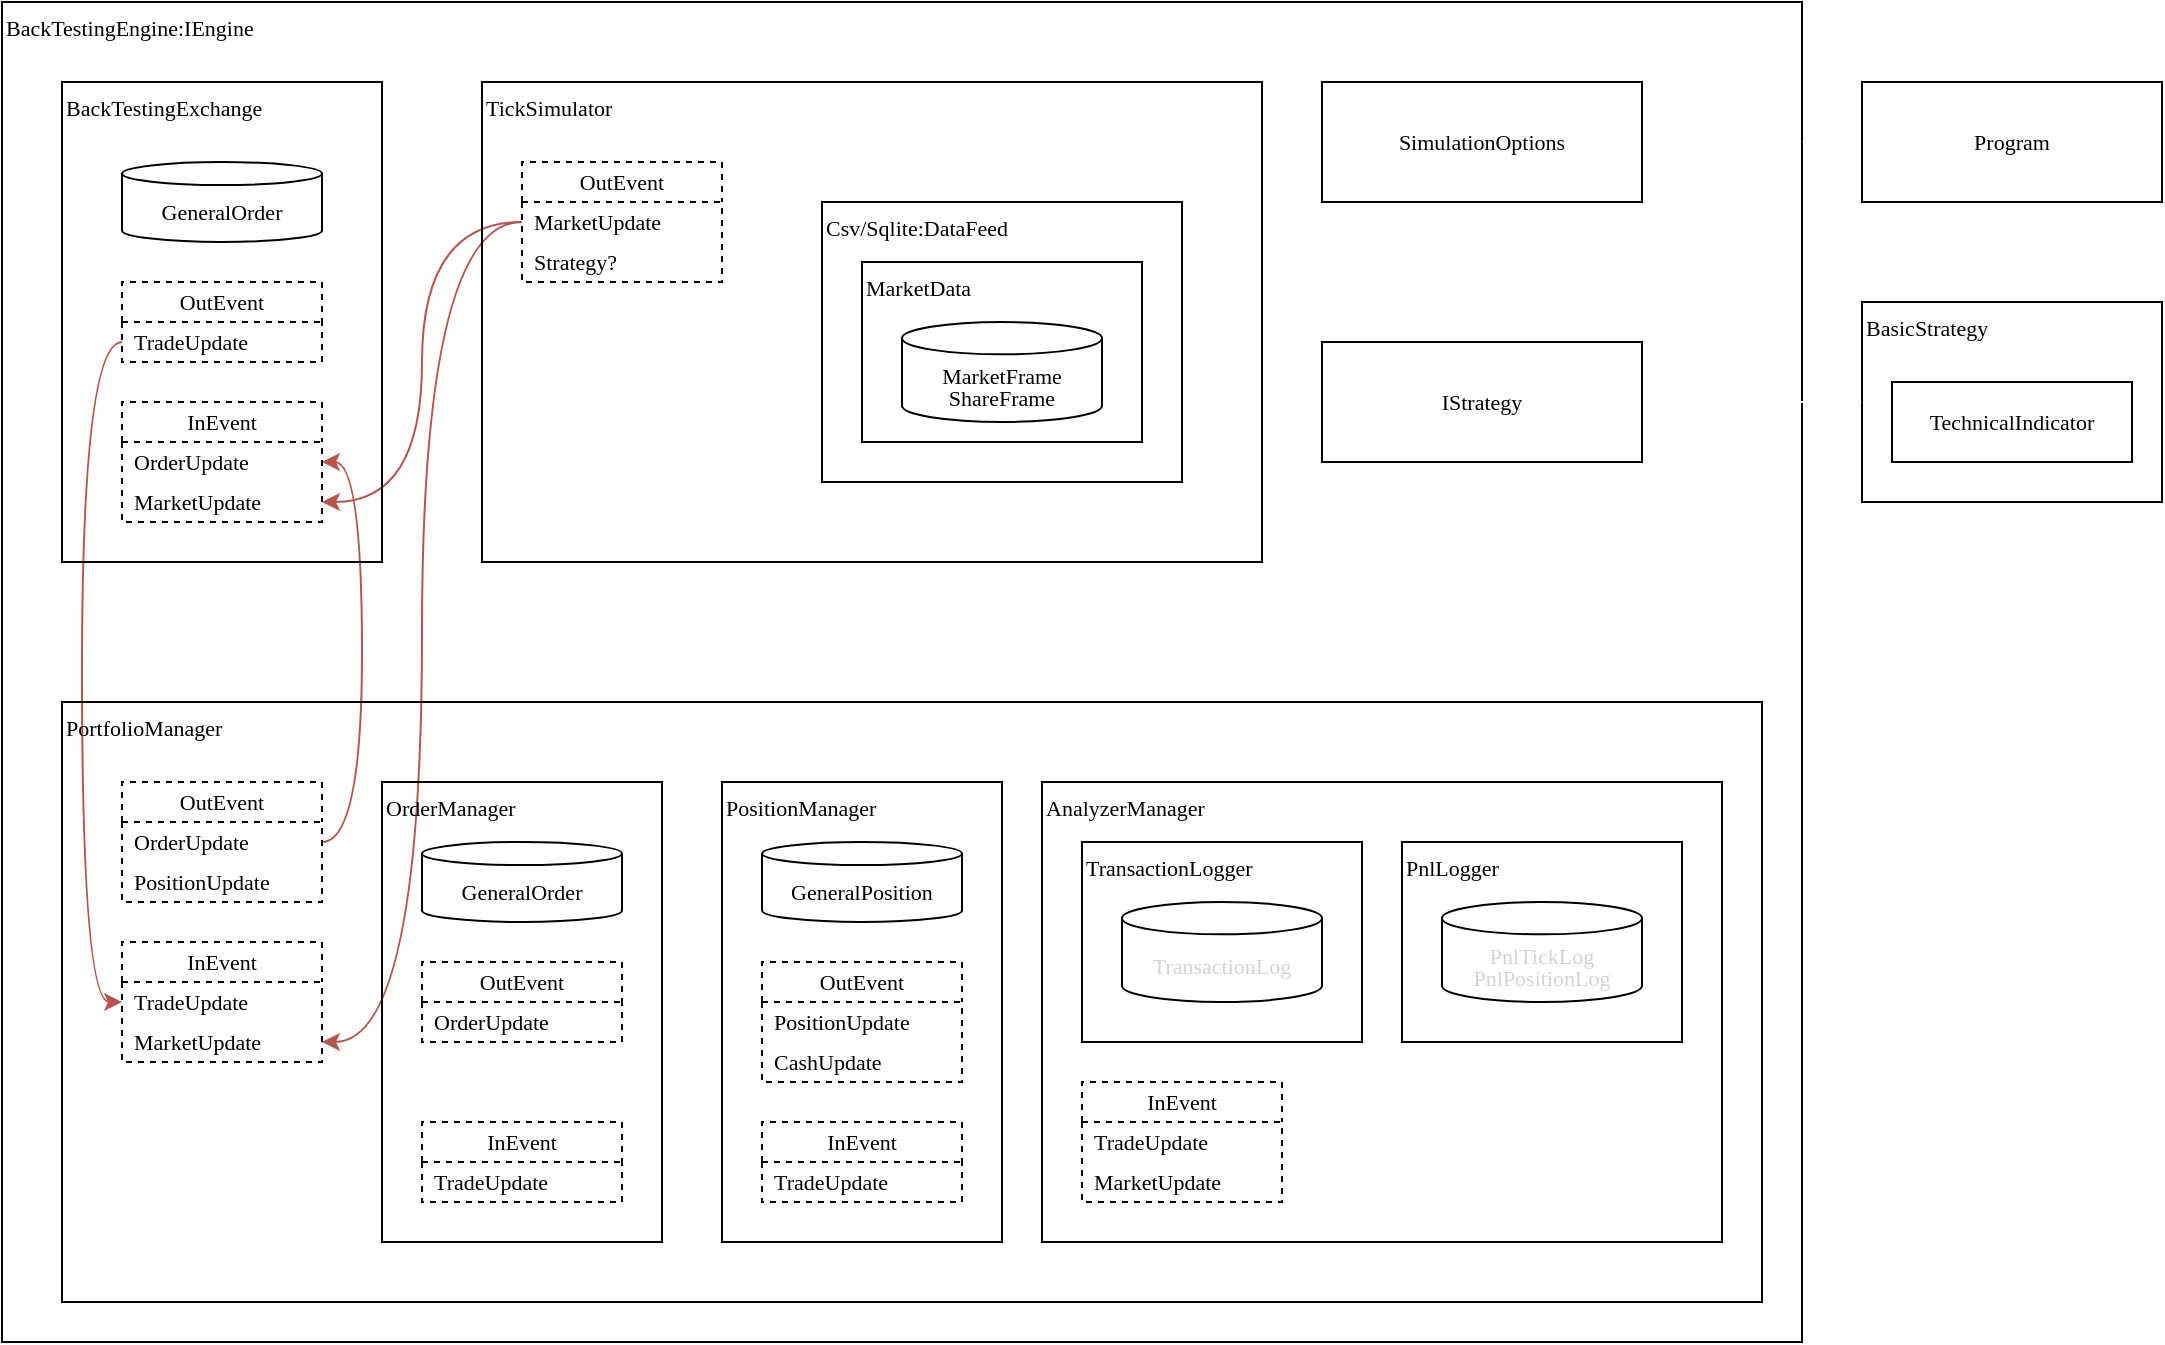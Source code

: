 <mxfile compressed="false" version="18.0.6" type="device">
  <diagram id="RBpdQvFY65Nsy8YPTfME" name="第 1 页">
    <mxGraphModel dx="942" dy="684" grid="1" gridSize="10" guides="1" tooltips="1" connect="1" arrows="1" fold="1" page="1" pageScale="1" pageWidth="1169" pageHeight="827" math="0" shadow="0">
      <root>
        <mxCell id="0" />
        <mxCell id="1" parent="0" />
        <mxCell id="KZMCpUUwi4YCkjfUWE30-58" style="edgeStyle=orthogonalEdgeStyle;curved=1;orthogonalLoop=1;jettySize=auto;html=1;exitX=1;exitY=0.5;exitDx=0;exitDy=0;entryX=1;entryY=0.5;entryDx=0;entryDy=0;strokeColor=#B85450;fontFamily=Consolas;fontSize=11;" parent="1" source="KZMCpUUwi4YCkjfUWE30-29" target="KZMCpUUwi4YCkjfUWE30-15" edge="1">
          <mxGeometry relative="1" as="geometry" />
        </mxCell>
        <mxCell id="KZMCpUUwi4YCkjfUWE30-65" style="edgeStyle=orthogonalEdgeStyle;curved=1;orthogonalLoop=1;jettySize=auto;html=1;exitX=0;exitY=0.5;exitDx=0;exitDy=0;entryX=0;entryY=0.5;entryDx=0;entryDy=0;strokeColor=#B85450;fontFamily=Consolas;fontSize=11;" parent="1" source="KZMCpUUwi4YCkjfUWE30-11" target="KZMCpUUwi4YCkjfUWE30-26" edge="1">
          <mxGeometry relative="1" as="geometry" />
        </mxCell>
        <mxCell id="s2QlvHtEhAZJWmzoDh-3-1" style="edgeStyle=orthogonalEdgeStyle;orthogonalLoop=1;jettySize=auto;html=1;exitX=0;exitY=0.5;exitDx=0;exitDy=0;entryX=1;entryY=0.5;entryDx=0;entryDy=0;curved=1;strokeColor=#B85450;" edge="1" parent="1" source="KZMCpUUwi4YCkjfUWE30-23" target="KZMCpUUwi4YCkjfUWE30-16">
          <mxGeometry relative="1" as="geometry" />
        </mxCell>
        <mxCell id="s2QlvHtEhAZJWmzoDh-3-3" style="edgeStyle=orthogonalEdgeStyle;curved=1;orthogonalLoop=1;jettySize=auto;html=1;exitX=0;exitY=0.5;exitDx=0;exitDy=0;entryX=1;entryY=0.5;entryDx=0;entryDy=0;strokeColor=#B85450;" edge="1" parent="1" source="KZMCpUUwi4YCkjfUWE30-23" target="KZMCpUUwi4YCkjfUWE30-27">
          <mxGeometry relative="1" as="geometry" />
        </mxCell>
        <mxCell id="mXMzZNQ0g-Ou7os5mHfn-1" value="BasicStrategy" style="rounded=0;whiteSpace=wrap;html=1;fillColor=none;align=left;verticalAlign=top;fontFamily=Consolas;fontSize=11;" parent="1" vertex="1">
          <mxGeometry x="990" y="230" width="150" height="100" as="geometry" />
        </mxCell>
        <mxCell id="qF3u3loVeFJ1pEqu5Syw-4" value="BackTestingEngine:IEngine" style="rounded=0;whiteSpace=wrap;html=1;fillColor=none;align=left;verticalAlign=top;fontFamily=Consolas;fontSize=11;" parent="1" vertex="1">
          <mxGeometry x="60" y="80" width="900" height="670" as="geometry" />
        </mxCell>
        <mxCell id="txAT3neBoO62n9X_Nw5Z-19" style="edgeStyle=orthogonalEdgeStyle;rounded=0;orthogonalLoop=1;jettySize=auto;html=1;exitX=1;exitY=0.5;exitDx=0;exitDy=0;entryX=0;entryY=0.5;entryDx=0;entryDy=0;fontColor=#B85450;strokeColor=#FFFFFF;fontFamily=Consolas;fontSize=11;" parent="1" source="qF3u3loVeFJ1pEqu5Syw-8" target="mXMzZNQ0g-Ou7os5mHfn-1" edge="1">
          <mxGeometry relative="1" as="geometry" />
        </mxCell>
        <mxCell id="qF3u3loVeFJ1pEqu5Syw-8" value="IStrategy" style="rounded=0;whiteSpace=wrap;html=1;fillColor=none;align=center;verticalAlign=middle;fontFamily=Consolas;fontSize=11;" parent="1" vertex="1">
          <mxGeometry x="720" y="250" width="160" height="60" as="geometry" />
        </mxCell>
        <mxCell id="qF3u3loVeFJ1pEqu5Syw-9" value="TechnicalIndicator" style="rounded=0;whiteSpace=wrap;html=1;fillColor=none;align=center;verticalAlign=middle;fontFamily=Consolas;fontSize=11;" parent="1" vertex="1">
          <mxGeometry x="1005" y="270" width="120" height="40" as="geometry" />
        </mxCell>
        <mxCell id="qF3u3loVeFJ1pEqu5Syw-10" value="PortfolioManager" style="rounded=0;whiteSpace=wrap;html=1;fillColor=none;align=left;verticalAlign=top;fontFamily=Consolas;fontSize=11;" parent="1" vertex="1">
          <mxGeometry x="90" y="430" width="850" height="300" as="geometry" />
        </mxCell>
        <mxCell id="txAT3neBoO62n9X_Nw5Z-18" style="edgeStyle=orthogonalEdgeStyle;rounded=0;orthogonalLoop=1;jettySize=auto;html=1;exitX=0;exitY=0.5;exitDx=0;exitDy=0;fontColor=#B85450;strokeColor=#FFFFFF;fontFamily=Consolas;fontSize=11;" parent="1" source="mXMzZNQ0g-Ou7os5mHfn-3" edge="1">
          <mxGeometry relative="1" as="geometry">
            <mxPoint x="960" y="150" as="targetPoint" />
          </mxGeometry>
        </mxCell>
        <mxCell id="mXMzZNQ0g-Ou7os5mHfn-3" value="Program" style="rounded=0;whiteSpace=wrap;html=1;fillColor=none;align=center;verticalAlign=middle;fontFamily=Consolas;fontSize=11;" parent="1" vertex="1">
          <mxGeometry x="990" y="120" width="150" height="60" as="geometry" />
        </mxCell>
        <mxCell id="KNElKZGZja4anB7XShgt-4" value="&lt;span style=&quot;text-align: left; font-size: 11px;&quot;&gt;Simulation&lt;/span&gt;Options" style="rounded=0;whiteSpace=wrap;html=1;fillColor=none;align=center;verticalAlign=middle;fontFamily=Consolas;fontSize=11;" parent="1" vertex="1">
          <mxGeometry x="720" y="120" width="160" height="60" as="geometry" />
        </mxCell>
        <mxCell id="mXMzZNQ0g-Ou7os5mHfn-5" value="TickSimulator" style="rounded=0;whiteSpace=wrap;html=1;fillColor=none;align=left;verticalAlign=top;fontFamily=Consolas;fontSize=11;" parent="1" vertex="1">
          <mxGeometry x="300" y="120" width="390" height="240" as="geometry" />
        </mxCell>
        <mxCell id="KNElKZGZja4anB7XShgt-2" value="Csv/Sqlite:DataFeed" style="rounded=0;whiteSpace=wrap;html=1;fillColor=none;align=left;verticalAlign=top;fontFamily=Consolas;fontSize=11;" parent="1" vertex="1">
          <mxGeometry x="470" y="180" width="180" height="140" as="geometry" />
        </mxCell>
        <mxCell id="KNElKZGZja4anB7XShgt-3" value="MarketData" style="rounded=0;whiteSpace=wrap;html=1;fillColor=none;align=left;verticalAlign=top;fontFamily=Consolas;fontSize=11;" parent="1" vertex="1">
          <mxGeometry x="490" y="210" width="140" height="90" as="geometry" />
        </mxCell>
        <mxCell id="qF3u3loVeFJ1pEqu5Syw-7" value="BackTestingExchange" style="rounded=0;whiteSpace=wrap;html=1;fillColor=none;align=left;verticalAlign=top;fontFamily=Consolas;fontSize=11;" parent="1" vertex="1">
          <mxGeometry x="90" y="120" width="160" height="240" as="geometry" />
        </mxCell>
        <mxCell id="KZMCpUUwi4YCkjfUWE30-10" value="OutEvent" style="swimlane;fontStyle=0;childLayout=stackLayout;horizontal=1;startSize=20;horizontalStack=0;resizeParent=1;resizeParentMax=0;resizeLast=0;collapsible=1;marginBottom=0;whiteSpace=wrap;html=1;dashed=1;fillColor=none;fontFamily=Consolas;fontSize=11;" parent="1" vertex="1">
          <mxGeometry x="120" y="220" width="100" height="40" as="geometry" />
        </mxCell>
        <mxCell id="KZMCpUUwi4YCkjfUWE30-11" value="TradeUpdate" style="text;strokeColor=none;fillColor=none;align=left;verticalAlign=middle;spacingLeft=4;spacingRight=4;overflow=hidden;points=[[0,0.5],[1,0.5]];portConstraint=eastwest;rotatable=0;whiteSpace=wrap;html=1;fontFamily=Consolas;fontSize=11;" parent="KZMCpUUwi4YCkjfUWE30-10" vertex="1">
          <mxGeometry y="20" width="100" height="20" as="geometry" />
        </mxCell>
        <mxCell id="KZMCpUUwi4YCkjfUWE30-14" value="InEvent" style="swimlane;fontStyle=0;childLayout=stackLayout;horizontal=1;startSize=20;horizontalStack=0;resizeParent=1;resizeParentMax=0;resizeLast=0;collapsible=1;marginBottom=0;whiteSpace=wrap;html=1;dashed=1;fillColor=none;fontFamily=Consolas;fontSize=11;" parent="1" vertex="1">
          <mxGeometry x="120" y="280" width="100" height="60" as="geometry" />
        </mxCell>
        <mxCell id="KZMCpUUwi4YCkjfUWE30-15" value="OrderUpdate" style="text;strokeColor=none;fillColor=none;align=left;verticalAlign=middle;spacingLeft=4;spacingRight=4;overflow=hidden;points=[[0,0.5],[1,0.5]];portConstraint=eastwest;rotatable=0;whiteSpace=wrap;html=1;fontFamily=Consolas;fontSize=11;" parent="KZMCpUUwi4YCkjfUWE30-14" vertex="1">
          <mxGeometry y="20" width="100" height="20" as="geometry" />
        </mxCell>
        <mxCell id="KZMCpUUwi4YCkjfUWE30-16" value="MarketUpdate" style="text;strokeColor=none;fillColor=none;align=left;verticalAlign=middle;spacingLeft=4;spacingRight=4;overflow=hidden;points=[[0,0.5],[1,0.5]];portConstraint=eastwest;rotatable=0;whiteSpace=wrap;html=1;fontFamily=Consolas;fontSize=11;" parent="KZMCpUUwi4YCkjfUWE30-14" vertex="1">
          <mxGeometry y="40" width="100" height="20" as="geometry" />
        </mxCell>
        <mxCell id="KZMCpUUwi4YCkjfUWE30-17" value="GeneralOrder" style="shape=cylinder3;whiteSpace=wrap;html=1;boundedLbl=1;backgroundOutline=1;size=5.778;fontFamily=Consolas;fillColor=none;fontSize=11;" parent="1" vertex="1">
          <mxGeometry x="120" y="160" width="100" height="40" as="geometry" />
        </mxCell>
        <mxCell id="KZMCpUUwi4YCkjfUWE30-20" value="&lt;p style=&quot;line-height: 100%;&quot;&gt;MarketFrame&lt;br style=&quot;font-size: 11px;&quot;&gt;ShareFrame&lt;/p&gt;" style="shape=cylinder3;whiteSpace=wrap;html=1;boundedLbl=1;backgroundOutline=1;size=8.091;fontFamily=Consolas;fillColor=none;fontSize=11;" parent="1" vertex="1">
          <mxGeometry x="510" y="240" width="100" height="50" as="geometry" />
        </mxCell>
        <mxCell id="KZMCpUUwi4YCkjfUWE30-22" value="OutEvent" style="swimlane;fontStyle=0;childLayout=stackLayout;horizontal=1;startSize=20;horizontalStack=0;resizeParent=1;resizeParentMax=0;resizeLast=0;collapsible=1;marginBottom=0;whiteSpace=wrap;html=1;dashed=1;fillColor=none;fontFamily=Consolas;fontSize=11;" parent="1" vertex="1">
          <mxGeometry x="320" y="160" width="100" height="60" as="geometry" />
        </mxCell>
        <mxCell id="KZMCpUUwi4YCkjfUWE30-23" value="MarketUpdate" style="text;strokeColor=none;fillColor=none;align=left;verticalAlign=middle;spacingLeft=4;spacingRight=4;overflow=hidden;points=[[0,0.5],[1,0.5]];portConstraint=eastwest;rotatable=0;whiteSpace=wrap;html=1;fontFamily=Consolas;fontSize=11;" parent="KZMCpUUwi4YCkjfUWE30-22" vertex="1">
          <mxGeometry y="20" width="100" height="20" as="geometry" />
        </mxCell>
        <mxCell id="KZMCpUUwi4YCkjfUWE30-24" value="Strategy?" style="text;strokeColor=none;fillColor=none;align=left;verticalAlign=middle;spacingLeft=4;spacingRight=4;overflow=hidden;points=[[0,0.5],[1,0.5]];portConstraint=eastwest;rotatable=0;whiteSpace=wrap;html=1;fontFamily=Consolas;fontSize=11;" parent="KZMCpUUwi4YCkjfUWE30-22" vertex="1">
          <mxGeometry y="40" width="100" height="20" as="geometry" />
        </mxCell>
        <mxCell id="KZMCpUUwi4YCkjfUWE30-25" value="InEvent" style="swimlane;fontStyle=0;childLayout=stackLayout;horizontal=1;startSize=20;horizontalStack=0;resizeParent=1;resizeParentMax=0;resizeLast=0;collapsible=1;marginBottom=0;whiteSpace=wrap;html=1;dashed=1;fillColor=none;fontFamily=Consolas;fontSize=11;" parent="1" vertex="1">
          <mxGeometry x="120" y="550" width="100" height="60" as="geometry" />
        </mxCell>
        <mxCell id="KZMCpUUwi4YCkjfUWE30-26" value="TradeUpdate" style="text;strokeColor=none;fillColor=none;align=left;verticalAlign=middle;spacingLeft=4;spacingRight=4;overflow=hidden;points=[[0,0.5],[1,0.5]];portConstraint=eastwest;rotatable=0;whiteSpace=wrap;html=1;fontFamily=Consolas;fontSize=11;" parent="KZMCpUUwi4YCkjfUWE30-25" vertex="1">
          <mxGeometry y="20" width="100" height="20" as="geometry" />
        </mxCell>
        <mxCell id="KZMCpUUwi4YCkjfUWE30-27" value="MarketUpdate" style="text;strokeColor=none;fillColor=none;align=left;verticalAlign=middle;spacingLeft=4;spacingRight=4;overflow=hidden;points=[[0,0.5],[1,0.5]];portConstraint=eastwest;rotatable=0;whiteSpace=wrap;html=1;fontFamily=Consolas;fontSize=11;" parent="KZMCpUUwi4YCkjfUWE30-25" vertex="1">
          <mxGeometry y="40" width="100" height="20" as="geometry" />
        </mxCell>
        <mxCell id="KZMCpUUwi4YCkjfUWE30-28" value="OutEvent" style="swimlane;fontStyle=0;childLayout=stackLayout;horizontal=1;startSize=20;horizontalStack=0;resizeParent=1;resizeParentMax=0;resizeLast=0;collapsible=1;marginBottom=0;whiteSpace=wrap;html=1;dashed=1;fillColor=none;fontFamily=Consolas;fontSize=11;" parent="1" vertex="1">
          <mxGeometry x="120" y="470" width="100" height="60" as="geometry" />
        </mxCell>
        <mxCell id="KZMCpUUwi4YCkjfUWE30-29" value="OrderUpdate" style="text;strokeColor=none;fillColor=none;align=left;verticalAlign=middle;spacingLeft=4;spacingRight=4;overflow=hidden;points=[[0,0.5],[1,0.5]];portConstraint=eastwest;rotatable=0;whiteSpace=wrap;html=1;fontFamily=Consolas;fontSize=11;" parent="KZMCpUUwi4YCkjfUWE30-28" vertex="1">
          <mxGeometry y="20" width="100" height="20" as="geometry" />
        </mxCell>
        <mxCell id="KZMCpUUwi4YCkjfUWE30-30" value="PositionUpdate" style="text;strokeColor=none;fillColor=none;align=left;verticalAlign=middle;spacingLeft=4;spacingRight=4;overflow=hidden;points=[[0,0.5],[1,0.5]];portConstraint=eastwest;rotatable=0;whiteSpace=wrap;html=1;fontFamily=Consolas;fontSize=11;" parent="KZMCpUUwi4YCkjfUWE30-28" vertex="1">
          <mxGeometry y="40" width="100" height="20" as="geometry" />
        </mxCell>
        <mxCell id="qF3u3loVeFJ1pEqu5Syw-17" value="PositionManager" style="rounded=0;whiteSpace=wrap;html=1;fillColor=none;align=left;verticalAlign=top;fontFamily=Consolas;fontSize=11;" parent="1" vertex="1">
          <mxGeometry x="420" y="470" width="140" height="230" as="geometry" />
        </mxCell>
        <mxCell id="qF3u3loVeFJ1pEqu5Syw-16" value="OrderManager" style="rounded=0;whiteSpace=wrap;html=1;fillColor=none;align=left;verticalAlign=top;fontFamily=Consolas;fontSize=11;" parent="1" vertex="1">
          <mxGeometry x="250" y="470" width="140" height="230" as="geometry" />
        </mxCell>
        <mxCell id="KZMCpUUwi4YCkjfUWE30-31" value="GeneralOrder" style="shape=cylinder3;whiteSpace=wrap;html=1;boundedLbl=1;backgroundOutline=1;size=5.778;fontFamily=Consolas;fillColor=none;fontSize=11;" parent="1" vertex="1">
          <mxGeometry x="270" y="500" width="100" height="40" as="geometry" />
        </mxCell>
        <mxCell id="KZMCpUUwi4YCkjfUWE30-32" value="OutEvent" style="swimlane;fontStyle=0;childLayout=stackLayout;horizontal=1;startSize=20;horizontalStack=0;resizeParent=1;resizeParentMax=0;resizeLast=0;collapsible=1;marginBottom=0;whiteSpace=wrap;html=1;dashed=1;fillColor=none;fontFamily=Consolas;fontSize=11;" parent="1" vertex="1">
          <mxGeometry x="270" y="560" width="100" height="40" as="geometry" />
        </mxCell>
        <mxCell id="KZMCpUUwi4YCkjfUWE30-33" value="OrderUpdate" style="text;strokeColor=none;fillColor=none;align=left;verticalAlign=middle;spacingLeft=4;spacingRight=4;overflow=hidden;points=[[0,0.5],[1,0.5]];portConstraint=eastwest;rotatable=0;whiteSpace=wrap;html=1;fontFamily=Consolas;fontSize=11;" parent="KZMCpUUwi4YCkjfUWE30-32" vertex="1">
          <mxGeometry y="20" width="100" height="20" as="geometry" />
        </mxCell>
        <mxCell id="KZMCpUUwi4YCkjfUWE30-35" value="InEvent" style="swimlane;fontStyle=0;childLayout=stackLayout;horizontal=1;startSize=20;horizontalStack=0;resizeParent=1;resizeParentMax=0;resizeLast=0;collapsible=1;marginBottom=0;whiteSpace=wrap;html=1;dashed=1;fillColor=none;fontFamily=Consolas;fontSize=11;" parent="1" vertex="1">
          <mxGeometry x="270" y="640" width="100" height="40" as="geometry" />
        </mxCell>
        <mxCell id="KZMCpUUwi4YCkjfUWE30-37" value="TradeUpdate" style="text;strokeColor=none;fillColor=none;align=left;verticalAlign=middle;spacingLeft=4;spacingRight=4;overflow=hidden;points=[[0,0.5],[1,0.5]];portConstraint=eastwest;rotatable=0;whiteSpace=wrap;html=1;fontFamily=Consolas;fontSize=11;" parent="KZMCpUUwi4YCkjfUWE30-35" vertex="1">
          <mxGeometry y="20" width="100" height="20" as="geometry" />
        </mxCell>
        <mxCell id="KZMCpUUwi4YCkjfUWE30-38" value="GeneralPosition" style="shape=cylinder3;whiteSpace=wrap;html=1;boundedLbl=1;backgroundOutline=1;size=5.778;fontFamily=Consolas;fillColor=none;fontSize=11;" parent="1" vertex="1">
          <mxGeometry x="440" y="500" width="100" height="40" as="geometry" />
        </mxCell>
        <mxCell id="KZMCpUUwi4YCkjfUWE30-39" value="OutEvent" style="swimlane;fontStyle=0;childLayout=stackLayout;horizontal=1;startSize=20;horizontalStack=0;resizeParent=1;resizeParentMax=0;resizeLast=0;collapsible=1;marginBottom=0;whiteSpace=wrap;html=1;dashed=1;fillColor=none;fontFamily=Consolas;fontSize=11;" parent="1" vertex="1">
          <mxGeometry x="440" y="560" width="100" height="60" as="geometry" />
        </mxCell>
        <mxCell id="KZMCpUUwi4YCkjfUWE30-40" value="PositionUpdate" style="text;strokeColor=none;fillColor=none;align=left;verticalAlign=middle;spacingLeft=4;spacingRight=4;overflow=hidden;points=[[0,0.5],[1,0.5]];portConstraint=eastwest;rotatable=0;whiteSpace=wrap;html=1;fontFamily=Consolas;fontSize=11;" parent="KZMCpUUwi4YCkjfUWE30-39" vertex="1">
          <mxGeometry y="20" width="100" height="20" as="geometry" />
        </mxCell>
        <mxCell id="KZMCpUUwi4YCkjfUWE30-43" value="CashUpdate" style="text;strokeColor=none;fillColor=none;align=left;verticalAlign=middle;spacingLeft=4;spacingRight=4;overflow=hidden;points=[[0,0.5],[1,0.5]];portConstraint=eastwest;rotatable=0;whiteSpace=wrap;html=1;fontFamily=Consolas;fontSize=11;" parent="KZMCpUUwi4YCkjfUWE30-39" vertex="1">
          <mxGeometry y="40" width="100" height="20" as="geometry" />
        </mxCell>
        <mxCell id="KZMCpUUwi4YCkjfUWE30-41" value="InEvent" style="swimlane;fontStyle=0;childLayout=stackLayout;horizontal=1;startSize=20;horizontalStack=0;resizeParent=1;resizeParentMax=0;resizeLast=0;collapsible=1;marginBottom=0;whiteSpace=wrap;html=1;dashed=1;fillColor=none;fontFamily=Consolas;fontSize=11;" parent="1" vertex="1">
          <mxGeometry x="440" y="640" width="100" height="40" as="geometry" />
        </mxCell>
        <mxCell id="KZMCpUUwi4YCkjfUWE30-42" value="TradeUpdate" style="text;strokeColor=none;fillColor=none;align=left;verticalAlign=middle;spacingLeft=4;spacingRight=4;overflow=hidden;points=[[0,0.5],[1,0.5]];portConstraint=eastwest;rotatable=0;whiteSpace=wrap;html=1;fontFamily=Consolas;fontSize=11;" parent="KZMCpUUwi4YCkjfUWE30-41" vertex="1">
          <mxGeometry y="20" width="100" height="20" as="geometry" />
        </mxCell>
        <mxCell id="qF3u3loVeFJ1pEqu5Syw-18" value="AnalyzerManager" style="rounded=0;whiteSpace=wrap;html=1;fillColor=none;align=left;verticalAlign=top;fontFamily=Consolas;fontSize=11;" parent="1" vertex="1">
          <mxGeometry x="580" y="470" width="340" height="230" as="geometry" />
        </mxCell>
        <mxCell id="KZMCpUUwi4YCkjfUWE30-44" value="TransactionLogger" style="rounded=0;whiteSpace=wrap;html=1;fillColor=none;align=left;verticalAlign=top;fontFamily=Consolas;fontSize=11;" parent="1" vertex="1">
          <mxGeometry x="600" y="500" width="140" height="100" as="geometry" />
        </mxCell>
        <mxCell id="KZMCpUUwi4YCkjfUWE30-46" value="InEvent" style="swimlane;fontStyle=0;childLayout=stackLayout;horizontal=1;startSize=20;horizontalStack=0;resizeParent=1;resizeParentMax=0;resizeLast=0;collapsible=1;marginBottom=0;whiteSpace=wrap;html=1;dashed=1;fillColor=none;fontFamily=Consolas;fontSize=11;" parent="1" vertex="1">
          <mxGeometry x="600" y="620" width="100" height="60" as="geometry" />
        </mxCell>
        <mxCell id="KZMCpUUwi4YCkjfUWE30-47" value="TradeUpdate" style="text;strokeColor=none;fillColor=none;align=left;verticalAlign=middle;spacingLeft=4;spacingRight=4;overflow=hidden;points=[[0,0.5],[1,0.5]];portConstraint=eastwest;rotatable=0;whiteSpace=wrap;html=1;fontFamily=Consolas;fontSize=11;" parent="KZMCpUUwi4YCkjfUWE30-46" vertex="1">
          <mxGeometry y="20" width="100" height="20" as="geometry" />
        </mxCell>
        <mxCell id="KZMCpUUwi4YCkjfUWE30-55" value="MarketUpdate" style="text;strokeColor=none;fillColor=none;align=left;verticalAlign=middle;spacingLeft=4;spacingRight=4;overflow=hidden;points=[[0,0.5],[1,0.5]];portConstraint=eastwest;rotatable=0;whiteSpace=wrap;html=1;fontFamily=Consolas;fontSize=11;" parent="KZMCpUUwi4YCkjfUWE30-46" vertex="1">
          <mxGeometry y="40" width="100" height="20" as="geometry" />
        </mxCell>
        <mxCell id="KZMCpUUwi4YCkjfUWE30-48" value="PnlLogger" style="rounded=0;whiteSpace=wrap;html=1;fillColor=none;align=left;verticalAlign=top;fontFamily=Consolas;fontSize=11;" parent="1" vertex="1">
          <mxGeometry x="760" y="500" width="140" height="100" as="geometry" />
        </mxCell>
        <mxCell id="KZMCpUUwi4YCkjfUWE30-53" value="&lt;div style=&quot;color: rgb(212, 212, 212); line-height: 11px;&quot;&gt;PnlTickLog&lt;/div&gt;&lt;div style=&quot;color: rgb(212, 212, 212); line-height: 11px;&quot;&gt;&lt;div style=&quot;line-height: 11px;&quot;&gt;PnlPositionLog&lt;/div&gt;&lt;/div&gt;" style="shape=cylinder3;whiteSpace=wrap;html=1;boundedLbl=1;backgroundOutline=1;size=8.091;fontFamily=Consolas;fillColor=none;fontSize=11;" parent="1" vertex="1">
          <mxGeometry x="780" y="530" width="100" height="50" as="geometry" />
        </mxCell>
        <mxCell id="KZMCpUUwi4YCkjfUWE30-54" value="&lt;div style=&quot;color: rgb(212, 212, 212); line-height: 100%;&quot;&gt;&lt;div style=&quot;line-height: 100%;&quot;&gt;&lt;font style=&quot;font-size: 11px;&quot;&gt;TransactionLog&lt;/font&gt;&lt;/div&gt;&lt;/div&gt;" style="shape=cylinder3;whiteSpace=wrap;html=1;boundedLbl=1;backgroundOutline=1;size=8.091;fontFamily=Consolas;fillColor=none;fontSize=11;" parent="1" vertex="1">
          <mxGeometry x="620" y="530" width="100" height="50" as="geometry" />
        </mxCell>
      </root>
    </mxGraphModel>
  </diagram>
</mxfile>
